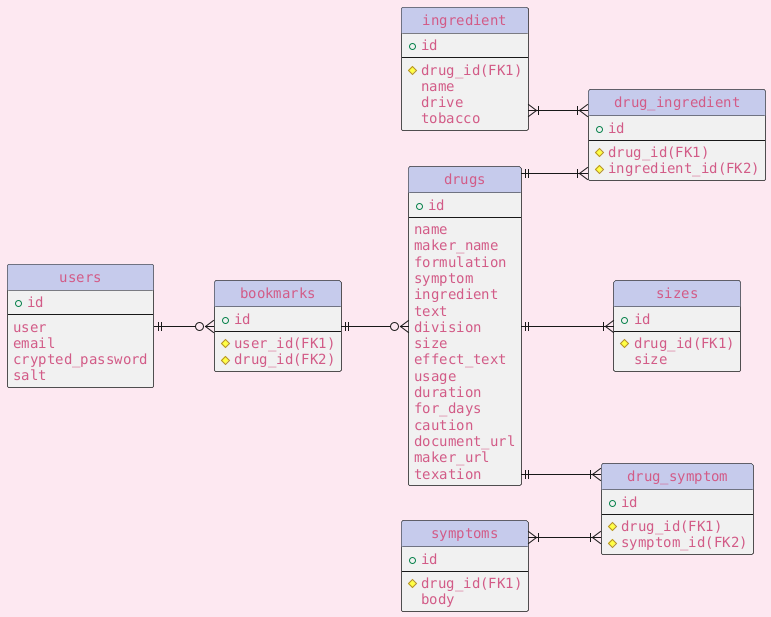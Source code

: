 @startuml
skinparam defaultFontName Monospaced
skinparam defaultFontColor #d25b87
skinparam backgroundColor #fde8f1
skinparam Legend_BackgroundColor LavenderBlush
skinparam ClassHeaderBackgroundColor #c6cbec
skinparam EntityBackgroundColor #FDFDF1
left to right direction
hide circle

' avoid problems with angled crows feet
skinparam linetype ortho


entity "drugs" as e01 {
+ id
--
name
maker_name
formulation
symptom
ingredient
text
division
size
effect_text
usage
duration
for_days
caution
document_url
maker_url
texation
}

entity "ingredient" as e02 {
+ id
--
# drug_id(FK1)
name
drive
tobacco
}

entity "drug_ingredient" as e08 {
+ id
--
# drug_id(FK1)
# ingredient_id(FK2)
}

entity "symptoms" as e03 {
+ id
--
# drug_id(FK1)
body
}

entity "drug_symptom" as e09 {
+ id
--
# drug_id(FK1)
# symptom_id(FK2)
}


entity "sizes" as e05 {
+ id
--
# drug_id(FK1)
size
}



entity "users" as e06 {
+ id
--
user
email
crypted_password
salt
}

entity "bookmarks" as e07 {
+ id
--
# user_id(FK1)
# drug_id(FK2)
}

e01 ||--|{ e08
e02 }|--|{ e08
e01 ||--|{ e09
e03 }|--|{ e09
e01 ||--|{ e05
e06 ||--o{ e07
e07 ||--o{ e01



@enduml

